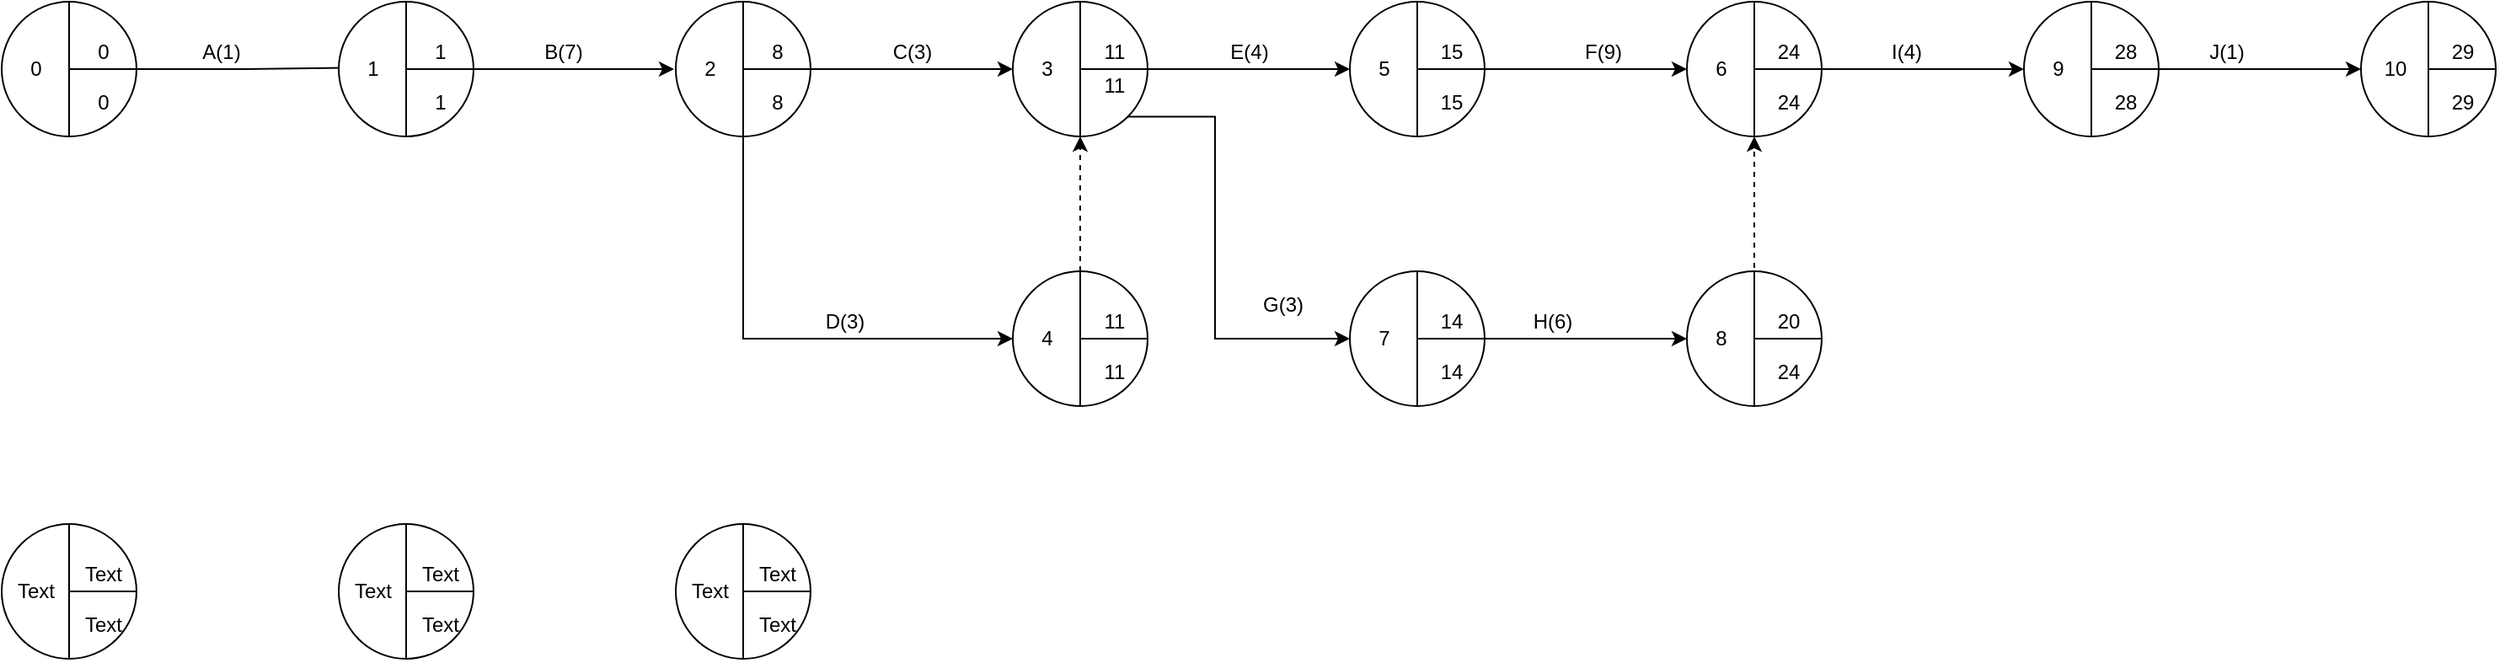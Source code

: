 <mxfile version="14.7.6" type="github">
  <diagram id="uu7FoybcivJgNdqltXZU" name="Page-1">
    <mxGraphModel dx="601" dy="238" grid="1" gridSize="10" guides="1" tooltips="1" connect="1" arrows="1" fold="1" page="1" pageScale="1" pageWidth="827" pageHeight="1169" math="0" shadow="0">
      <root>
        <mxCell id="0" />
        <mxCell id="1" parent="0" />
        <mxCell id="RanTuXHVPCkJCCFHgyCo-37" style="edgeStyle=orthogonalEdgeStyle;rounded=0;orthogonalLoop=1;jettySize=auto;html=1;exitX=1;exitY=0.5;exitDx=0;exitDy=0;entryX=0.011;entryY=0.457;entryDx=0;entryDy=0;entryPerimeter=0;" edge="1" parent="1" source="RanTuXHVPCkJCCFHgyCo-1" target="RanTuXHVPCkJCCFHgyCo-12">
          <mxGeometry relative="1" as="geometry" />
        </mxCell>
        <mxCell id="RanTuXHVPCkJCCFHgyCo-1" value="" style="ellipse;whiteSpace=wrap;html=1;aspect=fixed;" vertex="1" parent="1">
          <mxGeometry x="80" y="80" width="80" height="80" as="geometry" />
        </mxCell>
        <mxCell id="RanTuXHVPCkJCCFHgyCo-2" value="" style="endArrow=none;html=1;entryX=0.5;entryY=0;entryDx=0;entryDy=0;exitX=0.5;exitY=1;exitDx=0;exitDy=0;" edge="1" parent="1" source="RanTuXHVPCkJCCFHgyCo-1" target="RanTuXHVPCkJCCFHgyCo-1">
          <mxGeometry width="50" height="50" relative="1" as="geometry">
            <mxPoint x="220" y="160" as="sourcePoint" />
            <mxPoint x="270" y="110" as="targetPoint" />
          </mxGeometry>
        </mxCell>
        <mxCell id="RanTuXHVPCkJCCFHgyCo-3" value="" style="endArrow=none;html=1;exitX=1;exitY=0.5;exitDx=0;exitDy=0;" edge="1" parent="1" source="RanTuXHVPCkJCCFHgyCo-1">
          <mxGeometry width="50" height="50" relative="1" as="geometry">
            <mxPoint x="190" y="150" as="sourcePoint" />
            <mxPoint x="120" y="120" as="targetPoint" />
          </mxGeometry>
        </mxCell>
        <mxCell id="RanTuXHVPCkJCCFHgyCo-4" value="0" style="text;html=1;align=center;verticalAlign=middle;resizable=0;points=[];autosize=1;strokeColor=none;" vertex="1" parent="1">
          <mxGeometry x="130" y="100" width="20" height="20" as="geometry" />
        </mxCell>
        <mxCell id="RanTuXHVPCkJCCFHgyCo-5" value="0" style="text;html=1;align=center;verticalAlign=middle;resizable=0;points=[];autosize=1;strokeColor=none;" vertex="1" parent="1">
          <mxGeometry x="130" y="130" width="20" height="20" as="geometry" />
        </mxCell>
        <mxCell id="RanTuXHVPCkJCCFHgyCo-6" value="0" style="text;html=1;align=center;verticalAlign=middle;resizable=0;points=[];autosize=1;strokeColor=none;" vertex="1" parent="1">
          <mxGeometry x="90" y="110" width="20" height="20" as="geometry" />
        </mxCell>
        <mxCell id="RanTuXHVPCkJCCFHgyCo-41" style="edgeStyle=orthogonalEdgeStyle;rounded=0;orthogonalLoop=1;jettySize=auto;html=1;exitX=1;exitY=0.5;exitDx=0;exitDy=0;" edge="1" parent="1" source="RanTuXHVPCkJCCFHgyCo-7">
          <mxGeometry relative="1" as="geometry">
            <mxPoint x="479" y="120" as="targetPoint" />
          </mxGeometry>
        </mxCell>
        <mxCell id="RanTuXHVPCkJCCFHgyCo-7" value="" style="ellipse;whiteSpace=wrap;html=1;aspect=fixed;" vertex="1" parent="1">
          <mxGeometry x="280" y="80" width="80" height="80" as="geometry" />
        </mxCell>
        <mxCell id="RanTuXHVPCkJCCFHgyCo-8" value="" style="endArrow=none;html=1;entryX=0.5;entryY=0;entryDx=0;entryDy=0;exitX=0.5;exitY=1;exitDx=0;exitDy=0;" edge="1" parent="1" source="RanTuXHVPCkJCCFHgyCo-7" target="RanTuXHVPCkJCCFHgyCo-7">
          <mxGeometry width="50" height="50" relative="1" as="geometry">
            <mxPoint x="420" y="160" as="sourcePoint" />
            <mxPoint x="470" y="110" as="targetPoint" />
          </mxGeometry>
        </mxCell>
        <mxCell id="RanTuXHVPCkJCCFHgyCo-9" value="" style="endArrow=none;html=1;exitX=1;exitY=0.5;exitDx=0;exitDy=0;" edge="1" parent="1" source="RanTuXHVPCkJCCFHgyCo-7">
          <mxGeometry width="50" height="50" relative="1" as="geometry">
            <mxPoint x="390" y="150" as="sourcePoint" />
            <mxPoint x="320" y="120" as="targetPoint" />
          </mxGeometry>
        </mxCell>
        <mxCell id="RanTuXHVPCkJCCFHgyCo-10" value="1" style="text;html=1;align=center;verticalAlign=middle;resizable=0;points=[];autosize=1;strokeColor=none;" vertex="1" parent="1">
          <mxGeometry x="330" y="100" width="20" height="20" as="geometry" />
        </mxCell>
        <mxCell id="RanTuXHVPCkJCCFHgyCo-11" value="1" style="text;html=1;align=center;verticalAlign=middle;resizable=0;points=[];autosize=1;strokeColor=none;" vertex="1" parent="1">
          <mxGeometry x="330" y="130" width="20" height="20" as="geometry" />
        </mxCell>
        <mxCell id="RanTuXHVPCkJCCFHgyCo-12" value="1" style="text;html=1;align=center;verticalAlign=middle;resizable=0;points=[];autosize=1;strokeColor=none;" vertex="1" parent="1">
          <mxGeometry x="290" y="110" width="20" height="20" as="geometry" />
        </mxCell>
        <mxCell id="RanTuXHVPCkJCCFHgyCo-62" style="edgeStyle=orthogonalEdgeStyle;rounded=0;orthogonalLoop=1;jettySize=auto;html=1;exitX=1;exitY=0.5;exitDx=0;exitDy=0;entryX=0;entryY=0.5;entryDx=0;entryDy=0;" edge="1" parent="1" source="RanTuXHVPCkJCCFHgyCo-13" target="RanTuXHVPCkJCCFHgyCo-50">
          <mxGeometry relative="1" as="geometry" />
        </mxCell>
        <mxCell id="RanTuXHVPCkJCCFHgyCo-63" style="edgeStyle=orthogonalEdgeStyle;rounded=0;orthogonalLoop=1;jettySize=auto;html=1;exitX=0.5;exitY=1;exitDx=0;exitDy=0;entryX=0;entryY=0.5;entryDx=0;entryDy=0;" edge="1" parent="1" source="RanTuXHVPCkJCCFHgyCo-13" target="RanTuXHVPCkJCCFHgyCo-56">
          <mxGeometry relative="1" as="geometry" />
        </mxCell>
        <mxCell id="RanTuXHVPCkJCCFHgyCo-13" value="" style="ellipse;whiteSpace=wrap;html=1;aspect=fixed;" vertex="1" parent="1">
          <mxGeometry x="480" y="80" width="80" height="80" as="geometry" />
        </mxCell>
        <mxCell id="RanTuXHVPCkJCCFHgyCo-14" value="" style="endArrow=none;html=1;entryX=0.5;entryY=0;entryDx=0;entryDy=0;exitX=0.5;exitY=1;exitDx=0;exitDy=0;" edge="1" parent="1" source="RanTuXHVPCkJCCFHgyCo-13" target="RanTuXHVPCkJCCFHgyCo-13">
          <mxGeometry width="50" height="50" relative="1" as="geometry">
            <mxPoint x="620" y="160" as="sourcePoint" />
            <mxPoint x="670" y="110" as="targetPoint" />
          </mxGeometry>
        </mxCell>
        <mxCell id="RanTuXHVPCkJCCFHgyCo-15" value="" style="endArrow=none;html=1;exitX=1;exitY=0.5;exitDx=0;exitDy=0;" edge="1" parent="1" source="RanTuXHVPCkJCCFHgyCo-13">
          <mxGeometry width="50" height="50" relative="1" as="geometry">
            <mxPoint x="590" y="150" as="sourcePoint" />
            <mxPoint x="520" y="120" as="targetPoint" />
          </mxGeometry>
        </mxCell>
        <mxCell id="RanTuXHVPCkJCCFHgyCo-16" value="8" style="text;html=1;align=center;verticalAlign=middle;resizable=0;points=[];autosize=1;strokeColor=none;" vertex="1" parent="1">
          <mxGeometry x="530" y="100" width="20" height="20" as="geometry" />
        </mxCell>
        <mxCell id="RanTuXHVPCkJCCFHgyCo-17" value="8" style="text;html=1;align=center;verticalAlign=middle;resizable=0;points=[];autosize=1;strokeColor=none;" vertex="1" parent="1">
          <mxGeometry x="530" y="130" width="20" height="20" as="geometry" />
        </mxCell>
        <mxCell id="RanTuXHVPCkJCCFHgyCo-18" value="2" style="text;html=1;align=center;verticalAlign=middle;resizable=0;points=[];autosize=1;strokeColor=none;" vertex="1" parent="1">
          <mxGeometry x="490" y="110" width="20" height="20" as="geometry" />
        </mxCell>
        <mxCell id="RanTuXHVPCkJCCFHgyCo-19" value="" style="ellipse;whiteSpace=wrap;html=1;aspect=fixed;" vertex="1" parent="1">
          <mxGeometry x="80" y="390" width="80" height="80" as="geometry" />
        </mxCell>
        <mxCell id="RanTuXHVPCkJCCFHgyCo-20" value="" style="endArrow=none;html=1;entryX=0.5;entryY=0;entryDx=0;entryDy=0;exitX=0.5;exitY=1;exitDx=0;exitDy=0;" edge="1" parent="1" source="RanTuXHVPCkJCCFHgyCo-19" target="RanTuXHVPCkJCCFHgyCo-19">
          <mxGeometry width="50" height="50" relative="1" as="geometry">
            <mxPoint x="220" y="470" as="sourcePoint" />
            <mxPoint x="270" y="420" as="targetPoint" />
          </mxGeometry>
        </mxCell>
        <mxCell id="RanTuXHVPCkJCCFHgyCo-21" value="" style="endArrow=none;html=1;exitX=1;exitY=0.5;exitDx=0;exitDy=0;" edge="1" parent="1" source="RanTuXHVPCkJCCFHgyCo-19">
          <mxGeometry width="50" height="50" relative="1" as="geometry">
            <mxPoint x="190" y="460" as="sourcePoint" />
            <mxPoint x="120" y="430" as="targetPoint" />
          </mxGeometry>
        </mxCell>
        <mxCell id="RanTuXHVPCkJCCFHgyCo-22" value="Text" style="text;html=1;align=center;verticalAlign=middle;resizable=0;points=[];autosize=1;strokeColor=none;" vertex="1" parent="1">
          <mxGeometry x="120" y="410" width="40" height="20" as="geometry" />
        </mxCell>
        <mxCell id="RanTuXHVPCkJCCFHgyCo-23" value="Text" style="text;html=1;align=center;verticalAlign=middle;resizable=0;points=[];autosize=1;strokeColor=none;" vertex="1" parent="1">
          <mxGeometry x="120" y="440" width="40" height="20" as="geometry" />
        </mxCell>
        <mxCell id="RanTuXHVPCkJCCFHgyCo-24" value="Text" style="text;html=1;align=center;verticalAlign=middle;resizable=0;points=[];autosize=1;strokeColor=none;" vertex="1" parent="1">
          <mxGeometry x="80" y="420" width="40" height="20" as="geometry" />
        </mxCell>
        <mxCell id="RanTuXHVPCkJCCFHgyCo-25" value="" style="ellipse;whiteSpace=wrap;html=1;aspect=fixed;" vertex="1" parent="1">
          <mxGeometry x="280" y="390" width="80" height="80" as="geometry" />
        </mxCell>
        <mxCell id="RanTuXHVPCkJCCFHgyCo-26" value="" style="endArrow=none;html=1;entryX=0.5;entryY=0;entryDx=0;entryDy=0;exitX=0.5;exitY=1;exitDx=0;exitDy=0;" edge="1" parent="1" source="RanTuXHVPCkJCCFHgyCo-25" target="RanTuXHVPCkJCCFHgyCo-25">
          <mxGeometry width="50" height="50" relative="1" as="geometry">
            <mxPoint x="420" y="470" as="sourcePoint" />
            <mxPoint x="470" y="420" as="targetPoint" />
          </mxGeometry>
        </mxCell>
        <mxCell id="RanTuXHVPCkJCCFHgyCo-27" value="" style="endArrow=none;html=1;exitX=1;exitY=0.5;exitDx=0;exitDy=0;" edge="1" parent="1" source="RanTuXHVPCkJCCFHgyCo-25">
          <mxGeometry width="50" height="50" relative="1" as="geometry">
            <mxPoint x="390" y="460" as="sourcePoint" />
            <mxPoint x="320" y="430" as="targetPoint" />
          </mxGeometry>
        </mxCell>
        <mxCell id="RanTuXHVPCkJCCFHgyCo-28" value="Text" style="text;html=1;align=center;verticalAlign=middle;resizable=0;points=[];autosize=1;strokeColor=none;" vertex="1" parent="1">
          <mxGeometry x="320" y="410" width="40" height="20" as="geometry" />
        </mxCell>
        <mxCell id="RanTuXHVPCkJCCFHgyCo-29" value="Text" style="text;html=1;align=center;verticalAlign=middle;resizable=0;points=[];autosize=1;strokeColor=none;" vertex="1" parent="1">
          <mxGeometry x="320" y="440" width="40" height="20" as="geometry" />
        </mxCell>
        <mxCell id="RanTuXHVPCkJCCFHgyCo-30" value="Text" style="text;html=1;align=center;verticalAlign=middle;resizable=0;points=[];autosize=1;strokeColor=none;" vertex="1" parent="1">
          <mxGeometry x="280" y="420" width="40" height="20" as="geometry" />
        </mxCell>
        <mxCell id="RanTuXHVPCkJCCFHgyCo-31" value="" style="ellipse;whiteSpace=wrap;html=1;aspect=fixed;" vertex="1" parent="1">
          <mxGeometry x="480" y="390" width="80" height="80" as="geometry" />
        </mxCell>
        <mxCell id="RanTuXHVPCkJCCFHgyCo-32" value="" style="endArrow=none;html=1;entryX=0.5;entryY=0;entryDx=0;entryDy=0;exitX=0.5;exitY=1;exitDx=0;exitDy=0;" edge="1" parent="1" source="RanTuXHVPCkJCCFHgyCo-31" target="RanTuXHVPCkJCCFHgyCo-31">
          <mxGeometry width="50" height="50" relative="1" as="geometry">
            <mxPoint x="620" y="470" as="sourcePoint" />
            <mxPoint x="670" y="420" as="targetPoint" />
          </mxGeometry>
        </mxCell>
        <mxCell id="RanTuXHVPCkJCCFHgyCo-33" value="" style="endArrow=none;html=1;exitX=1;exitY=0.5;exitDx=0;exitDy=0;" edge="1" parent="1" source="RanTuXHVPCkJCCFHgyCo-31">
          <mxGeometry width="50" height="50" relative="1" as="geometry">
            <mxPoint x="590" y="460" as="sourcePoint" />
            <mxPoint x="520" y="430" as="targetPoint" />
          </mxGeometry>
        </mxCell>
        <mxCell id="RanTuXHVPCkJCCFHgyCo-34" value="Text" style="text;html=1;align=center;verticalAlign=middle;resizable=0;points=[];autosize=1;strokeColor=none;" vertex="1" parent="1">
          <mxGeometry x="520" y="410" width="40" height="20" as="geometry" />
        </mxCell>
        <mxCell id="RanTuXHVPCkJCCFHgyCo-35" value="Text" style="text;html=1;align=center;verticalAlign=middle;resizable=0;points=[];autosize=1;strokeColor=none;" vertex="1" parent="1">
          <mxGeometry x="520" y="440" width="40" height="20" as="geometry" />
        </mxCell>
        <mxCell id="RanTuXHVPCkJCCFHgyCo-36" value="Text" style="text;html=1;align=center;verticalAlign=middle;resizable=0;points=[];autosize=1;strokeColor=none;" vertex="1" parent="1">
          <mxGeometry x="480" y="420" width="40" height="20" as="geometry" />
        </mxCell>
        <mxCell id="RanTuXHVPCkJCCFHgyCo-38" value="A(1)" style="text;html=1;align=center;verticalAlign=middle;resizable=0;points=[];autosize=1;strokeColor=none;" vertex="1" parent="1">
          <mxGeometry x="190" y="100" width="40" height="20" as="geometry" />
        </mxCell>
        <mxCell id="RanTuXHVPCkJCCFHgyCo-42" value="B(7)" style="text;html=1;align=center;verticalAlign=middle;resizable=0;points=[];autosize=1;strokeColor=none;" vertex="1" parent="1">
          <mxGeometry x="393" y="100" width="40" height="20" as="geometry" />
        </mxCell>
        <mxCell id="RanTuXHVPCkJCCFHgyCo-73" style="edgeStyle=orthogonalEdgeStyle;rounded=0;orthogonalLoop=1;jettySize=auto;html=1;exitX=1;exitY=0.5;exitDx=0;exitDy=0;entryX=0;entryY=0.5;entryDx=0;entryDy=0;" edge="1" parent="1" source="RanTuXHVPCkJCCFHgyCo-50" target="RanTuXHVPCkJCCFHgyCo-67">
          <mxGeometry relative="1" as="geometry" />
        </mxCell>
        <mxCell id="RanTuXHVPCkJCCFHgyCo-97" style="edgeStyle=orthogonalEdgeStyle;rounded=0;orthogonalLoop=1;jettySize=auto;html=1;exitX=1;exitY=1;exitDx=0;exitDy=0;entryX=0;entryY=0.5;entryDx=0;entryDy=0;" edge="1" parent="1" source="RanTuXHVPCkJCCFHgyCo-50" target="RanTuXHVPCkJCCFHgyCo-84">
          <mxGeometry relative="1" as="geometry">
            <mxPoint x="790" y="170" as="targetPoint" />
            <Array as="points">
              <mxPoint x="800" y="148" />
              <mxPoint x="800" y="280" />
            </Array>
          </mxGeometry>
        </mxCell>
        <mxCell id="RanTuXHVPCkJCCFHgyCo-50" value="" style="ellipse;whiteSpace=wrap;html=1;aspect=fixed;" vertex="1" parent="1">
          <mxGeometry x="680" y="80" width="80" height="80" as="geometry" />
        </mxCell>
        <mxCell id="RanTuXHVPCkJCCFHgyCo-51" value="" style="endArrow=none;html=1;entryX=0.5;entryY=0;entryDx=0;entryDy=0;exitX=0.5;exitY=1;exitDx=0;exitDy=0;" edge="1" parent="1" source="RanTuXHVPCkJCCFHgyCo-50" target="RanTuXHVPCkJCCFHgyCo-50">
          <mxGeometry width="50" height="50" relative="1" as="geometry">
            <mxPoint x="820" y="160" as="sourcePoint" />
            <mxPoint x="870" y="110" as="targetPoint" />
          </mxGeometry>
        </mxCell>
        <mxCell id="RanTuXHVPCkJCCFHgyCo-52" value="" style="endArrow=none;html=1;exitX=1;exitY=0.5;exitDx=0;exitDy=0;" edge="1" parent="1" source="RanTuXHVPCkJCCFHgyCo-50">
          <mxGeometry width="50" height="50" relative="1" as="geometry">
            <mxPoint x="790" y="150" as="sourcePoint" />
            <mxPoint x="720" y="120" as="targetPoint" />
          </mxGeometry>
        </mxCell>
        <mxCell id="RanTuXHVPCkJCCFHgyCo-53" value="11" style="text;html=1;align=center;verticalAlign=middle;resizable=0;points=[];autosize=1;strokeColor=none;" vertex="1" parent="1">
          <mxGeometry x="725" y="100" width="30" height="20" as="geometry" />
        </mxCell>
        <mxCell id="RanTuXHVPCkJCCFHgyCo-54" value="11" style="text;html=1;align=center;verticalAlign=middle;resizable=0;points=[];autosize=1;strokeColor=none;" vertex="1" parent="1">
          <mxGeometry x="725" y="120" width="30" height="20" as="geometry" />
        </mxCell>
        <mxCell id="RanTuXHVPCkJCCFHgyCo-55" value="3" style="text;html=1;align=center;verticalAlign=middle;resizable=0;points=[];autosize=1;strokeColor=none;" vertex="1" parent="1">
          <mxGeometry x="690" y="110" width="20" height="20" as="geometry" />
        </mxCell>
        <mxCell id="RanTuXHVPCkJCCFHgyCo-56" value="" style="ellipse;whiteSpace=wrap;html=1;aspect=fixed;" vertex="1" parent="1">
          <mxGeometry x="680" y="240" width="80" height="80" as="geometry" />
        </mxCell>
        <mxCell id="RanTuXHVPCkJCCFHgyCo-57" value="" style="endArrow=none;html=1;entryX=0.5;entryY=0;entryDx=0;entryDy=0;exitX=0.5;exitY=1;exitDx=0;exitDy=0;" edge="1" parent="1" source="RanTuXHVPCkJCCFHgyCo-56" target="RanTuXHVPCkJCCFHgyCo-56">
          <mxGeometry width="50" height="50" relative="1" as="geometry">
            <mxPoint x="820" y="320" as="sourcePoint" />
            <mxPoint x="870" y="270" as="targetPoint" />
          </mxGeometry>
        </mxCell>
        <mxCell id="RanTuXHVPCkJCCFHgyCo-58" value="" style="endArrow=none;html=1;exitX=1;exitY=0.5;exitDx=0;exitDy=0;" edge="1" parent="1" source="RanTuXHVPCkJCCFHgyCo-56">
          <mxGeometry width="50" height="50" relative="1" as="geometry">
            <mxPoint x="790" y="310" as="sourcePoint" />
            <mxPoint x="720" y="280" as="targetPoint" />
          </mxGeometry>
        </mxCell>
        <mxCell id="RanTuXHVPCkJCCFHgyCo-59" value="11" style="text;html=1;align=center;verticalAlign=middle;resizable=0;points=[];autosize=1;strokeColor=none;" vertex="1" parent="1">
          <mxGeometry x="725" y="260" width="30" height="20" as="geometry" />
        </mxCell>
        <mxCell id="RanTuXHVPCkJCCFHgyCo-60" value="11" style="text;html=1;align=center;verticalAlign=middle;resizable=0;points=[];autosize=1;strokeColor=none;" vertex="1" parent="1">
          <mxGeometry x="725" y="290" width="30" height="20" as="geometry" />
        </mxCell>
        <mxCell id="RanTuXHVPCkJCCFHgyCo-61" value="4" style="text;html=1;align=center;verticalAlign=middle;resizable=0;points=[];autosize=1;strokeColor=none;" vertex="1" parent="1">
          <mxGeometry x="690" y="270" width="20" height="20" as="geometry" />
        </mxCell>
        <mxCell id="RanTuXHVPCkJCCFHgyCo-64" value="C(3)" style="text;html=1;align=center;verticalAlign=middle;resizable=0;points=[];autosize=1;strokeColor=none;" vertex="1" parent="1">
          <mxGeometry x="600" y="100" width="40" height="20" as="geometry" />
        </mxCell>
        <mxCell id="RanTuXHVPCkJCCFHgyCo-65" value="D(3)" style="text;html=1;align=center;verticalAlign=middle;resizable=0;points=[];autosize=1;strokeColor=none;" vertex="1" parent="1">
          <mxGeometry x="560" y="260" width="40" height="20" as="geometry" />
        </mxCell>
        <mxCell id="RanTuXHVPCkJCCFHgyCo-66" value="" style="html=1;labelBackgroundColor=#ffffff;startArrow=none;startFill=0;startSize=6;endArrow=classic;endFill=1;endSize=6;jettySize=auto;orthogonalLoop=1;strokeWidth=1;dashed=1;fontSize=14;entryX=0.5;entryY=1;entryDx=0;entryDy=0;exitX=0.5;exitY=0;exitDx=0;exitDy=0;" edge="1" parent="1" source="RanTuXHVPCkJCCFHgyCo-56" target="RanTuXHVPCkJCCFHgyCo-50">
          <mxGeometry width="60" height="60" relative="1" as="geometry">
            <mxPoint x="620" y="230" as="sourcePoint" />
            <mxPoint x="680" y="170" as="targetPoint" />
          </mxGeometry>
        </mxCell>
        <mxCell id="RanTuXHVPCkJCCFHgyCo-81" style="edgeStyle=orthogonalEdgeStyle;rounded=0;orthogonalLoop=1;jettySize=auto;html=1;exitX=1;exitY=0.5;exitDx=0;exitDy=0;entryX=0;entryY=0.5;entryDx=0;entryDy=0;" edge="1" parent="1" source="RanTuXHVPCkJCCFHgyCo-67" target="RanTuXHVPCkJCCFHgyCo-75">
          <mxGeometry relative="1" as="geometry" />
        </mxCell>
        <mxCell id="RanTuXHVPCkJCCFHgyCo-67" value="" style="ellipse;whiteSpace=wrap;html=1;aspect=fixed;" vertex="1" parent="1">
          <mxGeometry x="880" y="80" width="80" height="80" as="geometry" />
        </mxCell>
        <mxCell id="RanTuXHVPCkJCCFHgyCo-68" value="" style="endArrow=none;html=1;entryX=0.5;entryY=0;entryDx=0;entryDy=0;exitX=0.5;exitY=1;exitDx=0;exitDy=0;" edge="1" parent="1" source="RanTuXHVPCkJCCFHgyCo-67" target="RanTuXHVPCkJCCFHgyCo-67">
          <mxGeometry width="50" height="50" relative="1" as="geometry">
            <mxPoint x="1020" y="160" as="sourcePoint" />
            <mxPoint x="1070" y="110" as="targetPoint" />
          </mxGeometry>
        </mxCell>
        <mxCell id="RanTuXHVPCkJCCFHgyCo-69" value="" style="endArrow=none;html=1;exitX=1;exitY=0.5;exitDx=0;exitDy=0;" edge="1" parent="1" source="RanTuXHVPCkJCCFHgyCo-67">
          <mxGeometry width="50" height="50" relative="1" as="geometry">
            <mxPoint x="990" y="150" as="sourcePoint" />
            <mxPoint x="920" y="120" as="targetPoint" />
          </mxGeometry>
        </mxCell>
        <mxCell id="RanTuXHVPCkJCCFHgyCo-70" value="15" style="text;html=1;align=center;verticalAlign=middle;resizable=0;points=[];autosize=1;strokeColor=none;" vertex="1" parent="1">
          <mxGeometry x="925" y="100" width="30" height="20" as="geometry" />
        </mxCell>
        <mxCell id="RanTuXHVPCkJCCFHgyCo-71" value="15" style="text;html=1;align=center;verticalAlign=middle;resizable=0;points=[];autosize=1;strokeColor=none;" vertex="1" parent="1">
          <mxGeometry x="925" y="130" width="30" height="20" as="geometry" />
        </mxCell>
        <mxCell id="RanTuXHVPCkJCCFHgyCo-72" value="5" style="text;html=1;align=center;verticalAlign=middle;resizable=0;points=[];autosize=1;strokeColor=none;" vertex="1" parent="1">
          <mxGeometry x="890" y="110" width="20" height="20" as="geometry" />
        </mxCell>
        <mxCell id="RanTuXHVPCkJCCFHgyCo-74" value="E(4)" style="text;html=1;align=center;verticalAlign=middle;resizable=0;points=[];autosize=1;strokeColor=none;" vertex="1" parent="1">
          <mxGeometry x="800" y="100" width="40" height="20" as="geometry" />
        </mxCell>
        <mxCell id="RanTuXHVPCkJCCFHgyCo-113" style="edgeStyle=orthogonalEdgeStyle;rounded=0;orthogonalLoop=1;jettySize=auto;html=1;exitX=1;exitY=0.5;exitDx=0;exitDy=0;entryX=0;entryY=0.5;entryDx=0;entryDy=0;" edge="1" parent="1" source="RanTuXHVPCkJCCFHgyCo-75" target="RanTuXHVPCkJCCFHgyCo-101">
          <mxGeometry relative="1" as="geometry" />
        </mxCell>
        <mxCell id="RanTuXHVPCkJCCFHgyCo-75" value="" style="ellipse;whiteSpace=wrap;html=1;aspect=fixed;" vertex="1" parent="1">
          <mxGeometry x="1080" y="80" width="80" height="80" as="geometry" />
        </mxCell>
        <mxCell id="RanTuXHVPCkJCCFHgyCo-76" value="" style="endArrow=none;html=1;entryX=0.5;entryY=0;entryDx=0;entryDy=0;exitX=0.5;exitY=1;exitDx=0;exitDy=0;" edge="1" parent="1" source="RanTuXHVPCkJCCFHgyCo-75" target="RanTuXHVPCkJCCFHgyCo-75">
          <mxGeometry width="50" height="50" relative="1" as="geometry">
            <mxPoint x="1220" y="160" as="sourcePoint" />
            <mxPoint x="1270" y="110" as="targetPoint" />
          </mxGeometry>
        </mxCell>
        <mxCell id="RanTuXHVPCkJCCFHgyCo-77" value="" style="endArrow=none;html=1;exitX=1;exitY=0.5;exitDx=0;exitDy=0;" edge="1" parent="1" source="RanTuXHVPCkJCCFHgyCo-75">
          <mxGeometry width="50" height="50" relative="1" as="geometry">
            <mxPoint x="1190" y="150" as="sourcePoint" />
            <mxPoint x="1120" y="120" as="targetPoint" />
          </mxGeometry>
        </mxCell>
        <mxCell id="RanTuXHVPCkJCCFHgyCo-78" value="24" style="text;html=1;align=center;verticalAlign=middle;resizable=0;points=[];autosize=1;strokeColor=none;" vertex="1" parent="1">
          <mxGeometry x="1125" y="100" width="30" height="20" as="geometry" />
        </mxCell>
        <mxCell id="RanTuXHVPCkJCCFHgyCo-79" value="24" style="text;html=1;align=center;verticalAlign=middle;resizable=0;points=[];autosize=1;strokeColor=none;" vertex="1" parent="1">
          <mxGeometry x="1125" y="130" width="30" height="20" as="geometry" />
        </mxCell>
        <mxCell id="RanTuXHVPCkJCCFHgyCo-80" value="6" style="text;html=1;align=center;verticalAlign=middle;resizable=0;points=[];autosize=1;strokeColor=none;" vertex="1" parent="1">
          <mxGeometry x="1090" y="110" width="20" height="20" as="geometry" />
        </mxCell>
        <mxCell id="RanTuXHVPCkJCCFHgyCo-82" value="F(9)" style="text;html=1;align=center;verticalAlign=middle;resizable=0;points=[];autosize=1;strokeColor=none;" vertex="1" parent="1">
          <mxGeometry x="1010" y="100" width="40" height="20" as="geometry" />
        </mxCell>
        <mxCell id="RanTuXHVPCkJCCFHgyCo-83" style="edgeStyle=orthogonalEdgeStyle;rounded=0;orthogonalLoop=1;jettySize=auto;html=1;exitX=1;exitY=0.5;exitDx=0;exitDy=0;entryX=0;entryY=0.5;entryDx=0;entryDy=0;" edge="1" parent="1" source="RanTuXHVPCkJCCFHgyCo-84" target="RanTuXHVPCkJCCFHgyCo-90">
          <mxGeometry relative="1" as="geometry" />
        </mxCell>
        <mxCell id="RanTuXHVPCkJCCFHgyCo-84" value="" style="ellipse;whiteSpace=wrap;html=1;aspect=fixed;" vertex="1" parent="1">
          <mxGeometry x="880" y="240" width="80" height="80" as="geometry" />
        </mxCell>
        <mxCell id="RanTuXHVPCkJCCFHgyCo-85" value="" style="endArrow=none;html=1;entryX=0.5;entryY=0;entryDx=0;entryDy=0;exitX=0.5;exitY=1;exitDx=0;exitDy=0;" edge="1" parent="1" source="RanTuXHVPCkJCCFHgyCo-84" target="RanTuXHVPCkJCCFHgyCo-84">
          <mxGeometry width="50" height="50" relative="1" as="geometry">
            <mxPoint x="1020" y="320" as="sourcePoint" />
            <mxPoint x="1070" y="270" as="targetPoint" />
          </mxGeometry>
        </mxCell>
        <mxCell id="RanTuXHVPCkJCCFHgyCo-86" value="" style="endArrow=none;html=1;exitX=1;exitY=0.5;exitDx=0;exitDy=0;" edge="1" parent="1" source="RanTuXHVPCkJCCFHgyCo-84">
          <mxGeometry width="50" height="50" relative="1" as="geometry">
            <mxPoint x="990" y="310" as="sourcePoint" />
            <mxPoint x="920" y="280" as="targetPoint" />
          </mxGeometry>
        </mxCell>
        <mxCell id="RanTuXHVPCkJCCFHgyCo-87" value="14" style="text;html=1;align=center;verticalAlign=middle;resizable=0;points=[];autosize=1;strokeColor=none;" vertex="1" parent="1">
          <mxGeometry x="925" y="260" width="30" height="20" as="geometry" />
        </mxCell>
        <mxCell id="RanTuXHVPCkJCCFHgyCo-88" value="14" style="text;html=1;align=center;verticalAlign=middle;resizable=0;points=[];autosize=1;strokeColor=none;" vertex="1" parent="1">
          <mxGeometry x="925" y="290" width="30" height="20" as="geometry" />
        </mxCell>
        <mxCell id="RanTuXHVPCkJCCFHgyCo-89" value="7" style="text;html=1;align=center;verticalAlign=middle;resizable=0;points=[];autosize=1;strokeColor=none;" vertex="1" parent="1">
          <mxGeometry x="890" y="270" width="20" height="20" as="geometry" />
        </mxCell>
        <mxCell id="RanTuXHVPCkJCCFHgyCo-90" value="" style="ellipse;whiteSpace=wrap;html=1;aspect=fixed;" vertex="1" parent="1">
          <mxGeometry x="1080" y="240" width="80" height="80" as="geometry" />
        </mxCell>
        <mxCell id="RanTuXHVPCkJCCFHgyCo-91" value="" style="endArrow=none;html=1;entryX=0.5;entryY=0;entryDx=0;entryDy=0;exitX=0.5;exitY=1;exitDx=0;exitDy=0;" edge="1" parent="1" source="RanTuXHVPCkJCCFHgyCo-90" target="RanTuXHVPCkJCCFHgyCo-90">
          <mxGeometry width="50" height="50" relative="1" as="geometry">
            <mxPoint x="1220" y="320" as="sourcePoint" />
            <mxPoint x="1270" y="270" as="targetPoint" />
          </mxGeometry>
        </mxCell>
        <mxCell id="RanTuXHVPCkJCCFHgyCo-92" value="" style="endArrow=none;html=1;exitX=1;exitY=0.5;exitDx=0;exitDy=0;" edge="1" parent="1" source="RanTuXHVPCkJCCFHgyCo-90">
          <mxGeometry width="50" height="50" relative="1" as="geometry">
            <mxPoint x="1190" y="310" as="sourcePoint" />
            <mxPoint x="1120" y="280" as="targetPoint" />
          </mxGeometry>
        </mxCell>
        <mxCell id="RanTuXHVPCkJCCFHgyCo-93" value="20" style="text;html=1;align=center;verticalAlign=middle;resizable=0;points=[];autosize=1;strokeColor=none;" vertex="1" parent="1">
          <mxGeometry x="1125" y="260" width="30" height="20" as="geometry" />
        </mxCell>
        <mxCell id="RanTuXHVPCkJCCFHgyCo-94" value="24" style="text;html=1;align=center;verticalAlign=middle;resizable=0;points=[];autosize=1;strokeColor=none;" vertex="1" parent="1">
          <mxGeometry x="1125" y="290" width="30" height="20" as="geometry" />
        </mxCell>
        <mxCell id="RanTuXHVPCkJCCFHgyCo-95" value="8" style="text;html=1;align=center;verticalAlign=middle;resizable=0;points=[];autosize=1;strokeColor=none;" vertex="1" parent="1">
          <mxGeometry x="1090" y="270" width="20" height="20" as="geometry" />
        </mxCell>
        <mxCell id="RanTuXHVPCkJCCFHgyCo-98" value="G(3)" style="text;html=1;align=center;verticalAlign=middle;resizable=0;points=[];autosize=1;strokeColor=none;" vertex="1" parent="1">
          <mxGeometry x="820" y="250" width="40" height="20" as="geometry" />
        </mxCell>
        <mxCell id="RanTuXHVPCkJCCFHgyCo-99" value="H(6)" style="text;html=1;align=center;verticalAlign=middle;resizable=0;points=[];autosize=1;strokeColor=none;" vertex="1" parent="1">
          <mxGeometry x="980" y="260" width="40" height="20" as="geometry" />
        </mxCell>
        <mxCell id="RanTuXHVPCkJCCFHgyCo-100" value="" style="html=1;labelBackgroundColor=#ffffff;startArrow=none;startFill=0;startSize=6;endArrow=classic;endFill=1;endSize=6;jettySize=auto;orthogonalLoop=1;strokeWidth=1;dashed=1;fontSize=14;entryX=0.5;entryY=1;entryDx=0;entryDy=0;" edge="1" parent="1" target="RanTuXHVPCkJCCFHgyCo-75">
          <mxGeometry width="60" height="60" relative="1" as="geometry">
            <mxPoint x="1120" y="250" as="sourcePoint" />
            <mxPoint x="730" y="170" as="targetPoint" />
          </mxGeometry>
        </mxCell>
        <mxCell id="RanTuXHVPCkJCCFHgyCo-115" style="edgeStyle=orthogonalEdgeStyle;rounded=0;orthogonalLoop=1;jettySize=auto;html=1;exitX=1;exitY=0.5;exitDx=0;exitDy=0;entryX=0;entryY=0.5;entryDx=0;entryDy=0;" edge="1" parent="1" source="RanTuXHVPCkJCCFHgyCo-101" target="RanTuXHVPCkJCCFHgyCo-107">
          <mxGeometry relative="1" as="geometry" />
        </mxCell>
        <mxCell id="RanTuXHVPCkJCCFHgyCo-101" value="" style="ellipse;whiteSpace=wrap;html=1;aspect=fixed;" vertex="1" parent="1">
          <mxGeometry x="1280" y="80" width="80" height="80" as="geometry" />
        </mxCell>
        <mxCell id="RanTuXHVPCkJCCFHgyCo-102" value="" style="endArrow=none;html=1;entryX=0.5;entryY=0;entryDx=0;entryDy=0;exitX=0.5;exitY=1;exitDx=0;exitDy=0;" edge="1" parent="1" source="RanTuXHVPCkJCCFHgyCo-101" target="RanTuXHVPCkJCCFHgyCo-101">
          <mxGeometry width="50" height="50" relative="1" as="geometry">
            <mxPoint x="1420" y="160" as="sourcePoint" />
            <mxPoint x="1470" y="110" as="targetPoint" />
          </mxGeometry>
        </mxCell>
        <mxCell id="RanTuXHVPCkJCCFHgyCo-103" value="" style="endArrow=none;html=1;exitX=1;exitY=0.5;exitDx=0;exitDy=0;" edge="1" parent="1" source="RanTuXHVPCkJCCFHgyCo-101">
          <mxGeometry width="50" height="50" relative="1" as="geometry">
            <mxPoint x="1390" y="150" as="sourcePoint" />
            <mxPoint x="1320" y="120" as="targetPoint" />
          </mxGeometry>
        </mxCell>
        <mxCell id="RanTuXHVPCkJCCFHgyCo-104" value="28" style="text;html=1;align=center;verticalAlign=middle;resizable=0;points=[];autosize=1;strokeColor=none;" vertex="1" parent="1">
          <mxGeometry x="1325" y="100" width="30" height="20" as="geometry" />
        </mxCell>
        <mxCell id="RanTuXHVPCkJCCFHgyCo-105" value="28" style="text;html=1;align=center;verticalAlign=middle;resizable=0;points=[];autosize=1;strokeColor=none;" vertex="1" parent="1">
          <mxGeometry x="1325" y="130" width="30" height="20" as="geometry" />
        </mxCell>
        <mxCell id="RanTuXHVPCkJCCFHgyCo-106" value="9" style="text;html=1;align=center;verticalAlign=middle;resizable=0;points=[];autosize=1;strokeColor=none;" vertex="1" parent="1">
          <mxGeometry x="1290" y="110" width="20" height="20" as="geometry" />
        </mxCell>
        <mxCell id="RanTuXHVPCkJCCFHgyCo-107" value="" style="ellipse;whiteSpace=wrap;html=1;aspect=fixed;" vertex="1" parent="1">
          <mxGeometry x="1480" y="80" width="80" height="80" as="geometry" />
        </mxCell>
        <mxCell id="RanTuXHVPCkJCCFHgyCo-108" value="" style="endArrow=none;html=1;entryX=0.5;entryY=0;entryDx=0;entryDy=0;exitX=0.5;exitY=1;exitDx=0;exitDy=0;" edge="1" parent="1" source="RanTuXHVPCkJCCFHgyCo-107" target="RanTuXHVPCkJCCFHgyCo-107">
          <mxGeometry width="50" height="50" relative="1" as="geometry">
            <mxPoint x="1620" y="160" as="sourcePoint" />
            <mxPoint x="1670" y="110" as="targetPoint" />
          </mxGeometry>
        </mxCell>
        <mxCell id="RanTuXHVPCkJCCFHgyCo-109" value="" style="endArrow=none;html=1;exitX=1;exitY=0.5;exitDx=0;exitDy=0;" edge="1" parent="1" source="RanTuXHVPCkJCCFHgyCo-107">
          <mxGeometry width="50" height="50" relative="1" as="geometry">
            <mxPoint x="1590" y="150" as="sourcePoint" />
            <mxPoint x="1520" y="120" as="targetPoint" />
          </mxGeometry>
        </mxCell>
        <mxCell id="RanTuXHVPCkJCCFHgyCo-110" value="29" style="text;html=1;align=center;verticalAlign=middle;resizable=0;points=[];autosize=1;strokeColor=none;" vertex="1" parent="1">
          <mxGeometry x="1525" y="100" width="30" height="20" as="geometry" />
        </mxCell>
        <mxCell id="RanTuXHVPCkJCCFHgyCo-111" value="29" style="text;html=1;align=center;verticalAlign=middle;resizable=0;points=[];autosize=1;strokeColor=none;" vertex="1" parent="1">
          <mxGeometry x="1525" y="130" width="30" height="20" as="geometry" />
        </mxCell>
        <mxCell id="RanTuXHVPCkJCCFHgyCo-112" value="10" style="text;html=1;align=center;verticalAlign=middle;resizable=0;points=[];autosize=1;strokeColor=none;" vertex="1" parent="1">
          <mxGeometry x="1485" y="110" width="30" height="20" as="geometry" />
        </mxCell>
        <mxCell id="RanTuXHVPCkJCCFHgyCo-114" value="I(4)" style="text;html=1;align=center;verticalAlign=middle;resizable=0;points=[];autosize=1;strokeColor=none;" vertex="1" parent="1">
          <mxGeometry x="1195" y="100" width="30" height="20" as="geometry" />
        </mxCell>
        <mxCell id="RanTuXHVPCkJCCFHgyCo-116" value="J(1)" style="text;html=1;align=center;verticalAlign=middle;resizable=0;points=[];autosize=1;strokeColor=none;" vertex="1" parent="1">
          <mxGeometry x="1380" y="100" width="40" height="20" as="geometry" />
        </mxCell>
      </root>
    </mxGraphModel>
  </diagram>
</mxfile>
